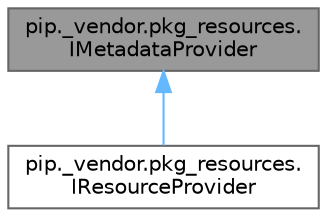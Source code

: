 digraph "pip._vendor.pkg_resources.IMetadataProvider"
{
 // LATEX_PDF_SIZE
  bgcolor="transparent";
  edge [fontname=Helvetica,fontsize=10,labelfontname=Helvetica,labelfontsize=10];
  node [fontname=Helvetica,fontsize=10,shape=box,height=0.2,width=0.4];
  Node1 [id="Node000001",label="pip._vendor.pkg_resources.\lIMetadataProvider",height=0.2,width=0.4,color="gray40", fillcolor="grey60", style="filled", fontcolor="black",tooltip=" "];
  Node1 -> Node2 [id="edge1_Node000001_Node000002",dir="back",color="steelblue1",style="solid",tooltip=" "];
  Node2 [id="Node000002",label="pip._vendor.pkg_resources.\lIResourceProvider",height=0.2,width=0.4,color="gray40", fillcolor="white", style="filled",URL="$d3/dd0/classpip_1_1__vendor_1_1pkg__resources_1_1IResourceProvider.html",tooltip=" "];
}
